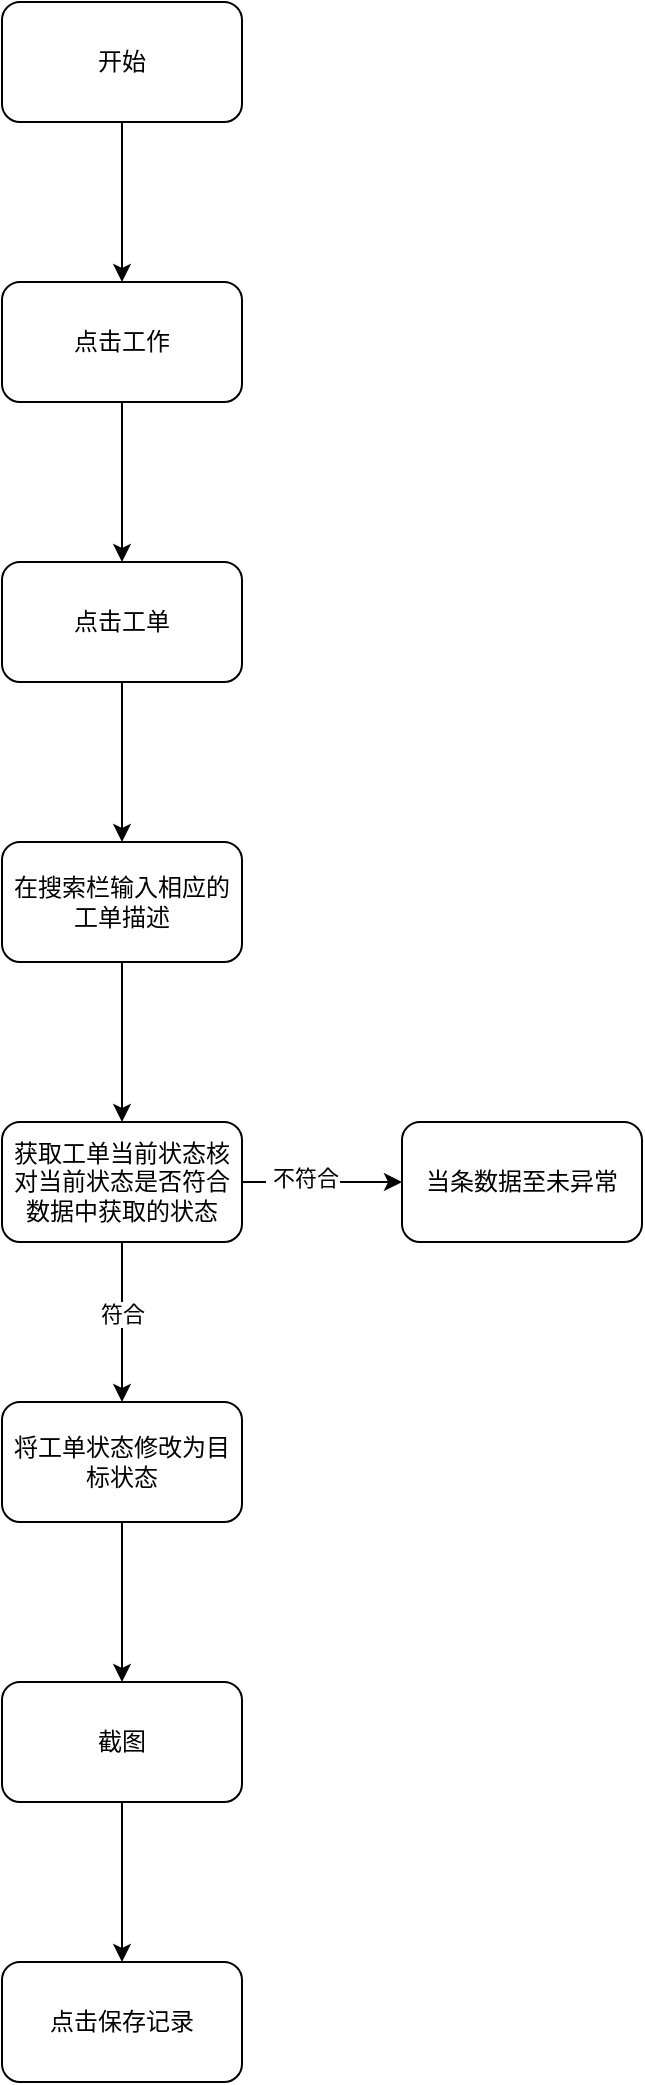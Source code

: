 <mxfile version="21.3.2" type="github">
  <diagram name="第 1 页" id="J_OzQOIeJPAd7OLLwKwq">
    <mxGraphModel dx="954" dy="512" grid="1" gridSize="10" guides="1" tooltips="1" connect="1" arrows="1" fold="1" page="1" pageScale="1" pageWidth="827" pageHeight="1169" math="0" shadow="0">
      <root>
        <mxCell id="0" />
        <mxCell id="1" parent="0" />
        <mxCell id="mw2akIW8pJZY1lcZXG9m-6" value="" style="edgeStyle=orthogonalEdgeStyle;rounded=0;orthogonalLoop=1;jettySize=auto;html=1;" edge="1" parent="1" source="mw2akIW8pJZY1lcZXG9m-2" target="mw2akIW8pJZY1lcZXG9m-5">
          <mxGeometry relative="1" as="geometry" />
        </mxCell>
        <mxCell id="mw2akIW8pJZY1lcZXG9m-2" value="开始" style="rounded=1;whiteSpace=wrap;html=1;" vertex="1" parent="1">
          <mxGeometry x="190" y="50" width="120" height="60" as="geometry" />
        </mxCell>
        <mxCell id="mw2akIW8pJZY1lcZXG9m-8" value="" style="edgeStyle=orthogonalEdgeStyle;rounded=0;orthogonalLoop=1;jettySize=auto;html=1;" edge="1" parent="1" source="mw2akIW8pJZY1lcZXG9m-5" target="mw2akIW8pJZY1lcZXG9m-7">
          <mxGeometry relative="1" as="geometry" />
        </mxCell>
        <mxCell id="mw2akIW8pJZY1lcZXG9m-5" value="&lt;font color=&quot;#050000&quot;&gt;点击工作&lt;/font&gt;" style="rounded=1;whiteSpace=wrap;html=1;" vertex="1" parent="1">
          <mxGeometry x="190" y="190" width="120" height="60" as="geometry" />
        </mxCell>
        <mxCell id="mw2akIW8pJZY1lcZXG9m-10" value="" style="edgeStyle=orthogonalEdgeStyle;rounded=0;orthogonalLoop=1;jettySize=auto;html=1;" edge="1" parent="1" source="mw2akIW8pJZY1lcZXG9m-7" target="mw2akIW8pJZY1lcZXG9m-9">
          <mxGeometry relative="1" as="geometry" />
        </mxCell>
        <mxCell id="mw2akIW8pJZY1lcZXG9m-7" value="&lt;font color=&quot;#050000&quot;&gt;点击工单&lt;/font&gt;" style="rounded=1;whiteSpace=wrap;html=1;" vertex="1" parent="1">
          <mxGeometry x="190" y="330" width="120" height="60" as="geometry" />
        </mxCell>
        <mxCell id="mw2akIW8pJZY1lcZXG9m-12" value="" style="edgeStyle=orthogonalEdgeStyle;rounded=0;orthogonalLoop=1;jettySize=auto;html=1;" edge="1" parent="1" source="mw2akIW8pJZY1lcZXG9m-9" target="mw2akIW8pJZY1lcZXG9m-11">
          <mxGeometry relative="1" as="geometry" />
        </mxCell>
        <mxCell id="mw2akIW8pJZY1lcZXG9m-9" value="&lt;font color=&quot;#050000&quot;&gt;在搜索栏输入相应的工单描述&lt;/font&gt;" style="rounded=1;whiteSpace=wrap;html=1;" vertex="1" parent="1">
          <mxGeometry x="190" y="470" width="120" height="60" as="geometry" />
        </mxCell>
        <mxCell id="mw2akIW8pJZY1lcZXG9m-14" value="" style="edgeStyle=orthogonalEdgeStyle;rounded=0;orthogonalLoop=1;jettySize=auto;html=1;" edge="1" parent="1" source="mw2akIW8pJZY1lcZXG9m-11" target="mw2akIW8pJZY1lcZXG9m-13">
          <mxGeometry relative="1" as="geometry" />
        </mxCell>
        <mxCell id="mw2akIW8pJZY1lcZXG9m-15" value="&amp;nbsp;不符合" style="edgeLabel;html=1;align=center;verticalAlign=middle;resizable=0;points=[];" vertex="1" connectable="0" parent="mw2akIW8pJZY1lcZXG9m-14">
          <mxGeometry x="-0.25" y="2" relative="1" as="geometry">
            <mxPoint as="offset" />
          </mxGeometry>
        </mxCell>
        <mxCell id="mw2akIW8pJZY1lcZXG9m-17" value="" style="edgeStyle=orthogonalEdgeStyle;rounded=0;orthogonalLoop=1;jettySize=auto;html=1;" edge="1" parent="1" source="mw2akIW8pJZY1lcZXG9m-11" target="mw2akIW8pJZY1lcZXG9m-16">
          <mxGeometry relative="1" as="geometry" />
        </mxCell>
        <mxCell id="mw2akIW8pJZY1lcZXG9m-18" value="符合" style="edgeLabel;html=1;align=center;verticalAlign=middle;resizable=0;points=[];" vertex="1" connectable="0" parent="mw2akIW8pJZY1lcZXG9m-17">
          <mxGeometry x="-0.1" relative="1" as="geometry">
            <mxPoint as="offset" />
          </mxGeometry>
        </mxCell>
        <mxCell id="mw2akIW8pJZY1lcZXG9m-11" value="获取工单当前状态核对当前状态是否符合数据中获取的状态" style="rounded=1;whiteSpace=wrap;html=1;" vertex="1" parent="1">
          <mxGeometry x="190" y="610" width="120" height="60" as="geometry" />
        </mxCell>
        <mxCell id="mw2akIW8pJZY1lcZXG9m-13" value="当条数据至未异常" style="rounded=1;whiteSpace=wrap;html=1;" vertex="1" parent="1">
          <mxGeometry x="390" y="610" width="120" height="60" as="geometry" />
        </mxCell>
        <mxCell id="mw2akIW8pJZY1lcZXG9m-20" value="" style="edgeStyle=orthogonalEdgeStyle;rounded=0;orthogonalLoop=1;jettySize=auto;html=1;" edge="1" parent="1" source="mw2akIW8pJZY1lcZXG9m-16" target="mw2akIW8pJZY1lcZXG9m-19">
          <mxGeometry relative="1" as="geometry" />
        </mxCell>
        <mxCell id="mw2akIW8pJZY1lcZXG9m-16" value="将工单状态修改为目标状态" style="rounded=1;whiteSpace=wrap;html=1;" vertex="1" parent="1">
          <mxGeometry x="190" y="750" width="120" height="60" as="geometry" />
        </mxCell>
        <mxCell id="mw2akIW8pJZY1lcZXG9m-22" value="" style="edgeStyle=orthogonalEdgeStyle;rounded=0;orthogonalLoop=1;jettySize=auto;html=1;" edge="1" parent="1" source="mw2akIW8pJZY1lcZXG9m-19" target="mw2akIW8pJZY1lcZXG9m-21">
          <mxGeometry relative="1" as="geometry" />
        </mxCell>
        <mxCell id="mw2akIW8pJZY1lcZXG9m-19" value="截图" style="rounded=1;whiteSpace=wrap;html=1;" vertex="1" parent="1">
          <mxGeometry x="190" y="890" width="120" height="60" as="geometry" />
        </mxCell>
        <mxCell id="mw2akIW8pJZY1lcZXG9m-21" value="点击保存记录" style="rounded=1;whiteSpace=wrap;html=1;" vertex="1" parent="1">
          <mxGeometry x="190" y="1030" width="120" height="60" as="geometry" />
        </mxCell>
      </root>
    </mxGraphModel>
  </diagram>
</mxfile>
